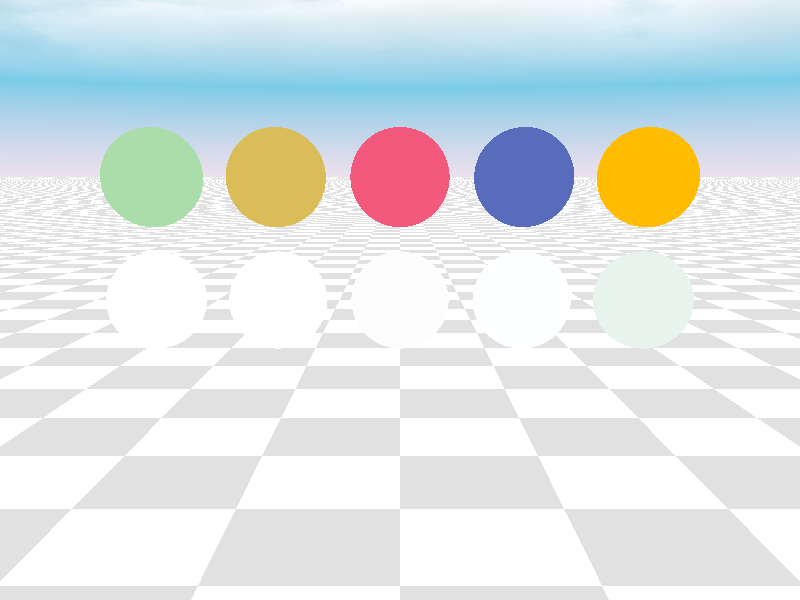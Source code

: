 // 3_texture2.pov

#include "colors.inc"
#include "shapes.inc"
#include "skies.inc"
#include "textures.inc"
#include "woods.inc"
#include "stones.inc"                                        
#include "glass.inc"
#include "metals.inc"
            
              
camera{ 
  location <0.0, 1.0, -7.0> 
  look_at  <0.0, 0.0, 0.0>
  angle 50.0
  right x * image_width / image_height
} 
light_source { 
  <5.0,5.0,-5.0> 
  color rgb <1.0, 1.0, 1.0>
} 
sky_sphere {
  S_Cloud2
}   

plane { <0, 1, 0>, -1
    pigment {
      checker color White, color Gray
    }
}

        
sphere {
  <-2, 0, 0>  0.4     
  texture{T_Glass1}
}  

sphere {
  <-1, 0, 0>  0.4     
  texture{T_Glass2}
}

sphere {
  <0, 0, 0>  0.4     
  texture{T_Glass3}
}  

sphere {
  <+1, 0, 0>  0.4     
  texture{T_Glass4}
}  

sphere {
  <+2, 0, 0>  0.4     
  texture{T_Old_Glass}
}      

sphere {
  <-2, 1, 0>  0.4     
  texture{T_Winebottle_Glass}
}  

sphere {
  <-1, 1, 0>  0.4     
  texture{T_Beerbottle_Glass}
}

sphere {
  <0, 1, 0>  0.4     
  texture{T_Ruby_Glass}
}  

sphere {
  <+1, 1, 0>  0.4     
  texture{T_Vicksbottle_Glass}
}     

sphere {
  <+2, 1, 0>  0.4     
  texture{T_Orange_Glass}
}  

